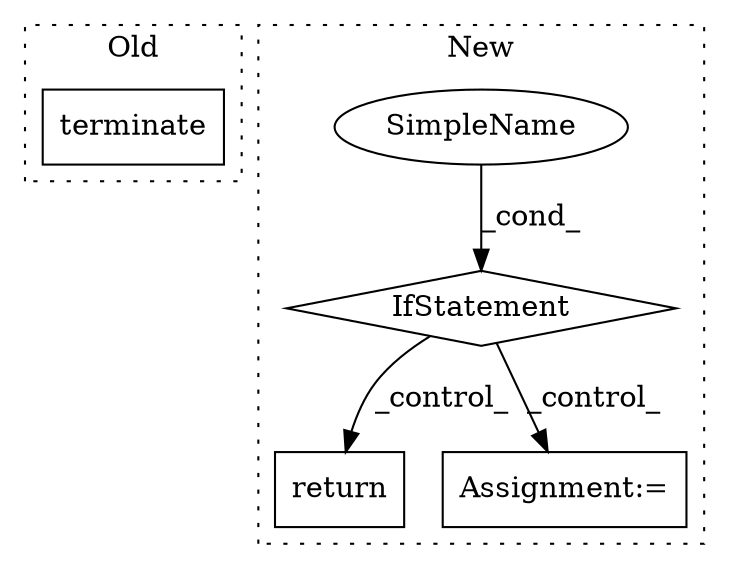 digraph G {
subgraph cluster0 {
1 [label="terminate" a="32" s="1463" l="11" shape="box"];
label = "Old";
style="dotted";
}
subgraph cluster1 {
2 [label="return" a="41" s="3507" l="7" shape="box"];
3 [label="IfStatement" a="25" s="3476,3497" l="4,2" shape="diamond"];
4 [label="SimpleName" a="42" s="" l="" shape="ellipse"];
5 [label="Assignment:=" a="7" s="3681" l="1" shape="box"];
label = "New";
style="dotted";
}
3 -> 5 [label="_control_"];
3 -> 2 [label="_control_"];
4 -> 3 [label="_cond_"];
}